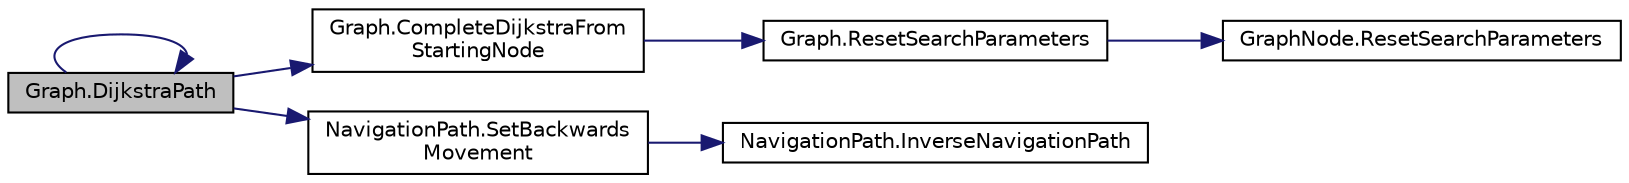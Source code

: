 digraph "Graph.DijkstraPath"
{
 // LATEX_PDF_SIZE
  edge [fontname="Helvetica",fontsize="10",labelfontname="Helvetica",labelfontsize="10"];
  node [fontname="Helvetica",fontsize="10",shape=record];
  rankdir="LR";
  Node1 [label="Graph.DijkstraPath",height=0.2,width=0.4,color="black", fillcolor="grey75", style="filled", fontcolor="black",tooltip=" "];
  Node1 -> Node2 [color="midnightblue",fontsize="10",style="solid",fontname="Helvetica"];
  Node2 [label="Graph.CompleteDijkstraFrom\lStartingNode",height=0.2,width=0.4,color="black", fillcolor="white", style="filled",URL="$class_graph.html#a8c8441b17f8a083c13756a85d873a15b",tooltip=" "];
  Node2 -> Node3 [color="midnightblue",fontsize="10",style="solid",fontname="Helvetica"];
  Node3 [label="Graph.ResetSearchParameters",height=0.2,width=0.4,color="black", fillcolor="white", style="filled",URL="$class_graph.html#abd05a1fcf99b131b6899c0efe57a2b08",tooltip=" "];
  Node3 -> Node4 [color="midnightblue",fontsize="10",style="solid",fontname="Helvetica"];
  Node4 [label="GraphNode.ResetSearchParameters",height=0.2,width=0.4,color="black", fillcolor="white", style="filled",URL="$class_graph_node.html#a2d4ce49e2ee25d746821bbf527b9e4a5",tooltip=" "];
  Node1 -> Node1 [color="midnightblue",fontsize="10",style="solid",fontname="Helvetica"];
  Node1 -> Node5 [color="midnightblue",fontsize="10",style="solid",fontname="Helvetica"];
  Node5 [label="NavigationPath.SetBackwards\lMovement",height=0.2,width=0.4,color="black", fillcolor="white", style="filled",URL="$class_navigation_path.html#a09f4b42c84eb3de527ba06861f6e9cdd",tooltip=" "];
  Node5 -> Node6 [color="midnightblue",fontsize="10",style="solid",fontname="Helvetica"];
  Node6 [label="NavigationPath.InverseNavigationPath",height=0.2,width=0.4,color="black", fillcolor="white", style="filled",URL="$class_navigation_path.html#ab22c25dade769344174f01175dd7eb56",tooltip=" "];
}
